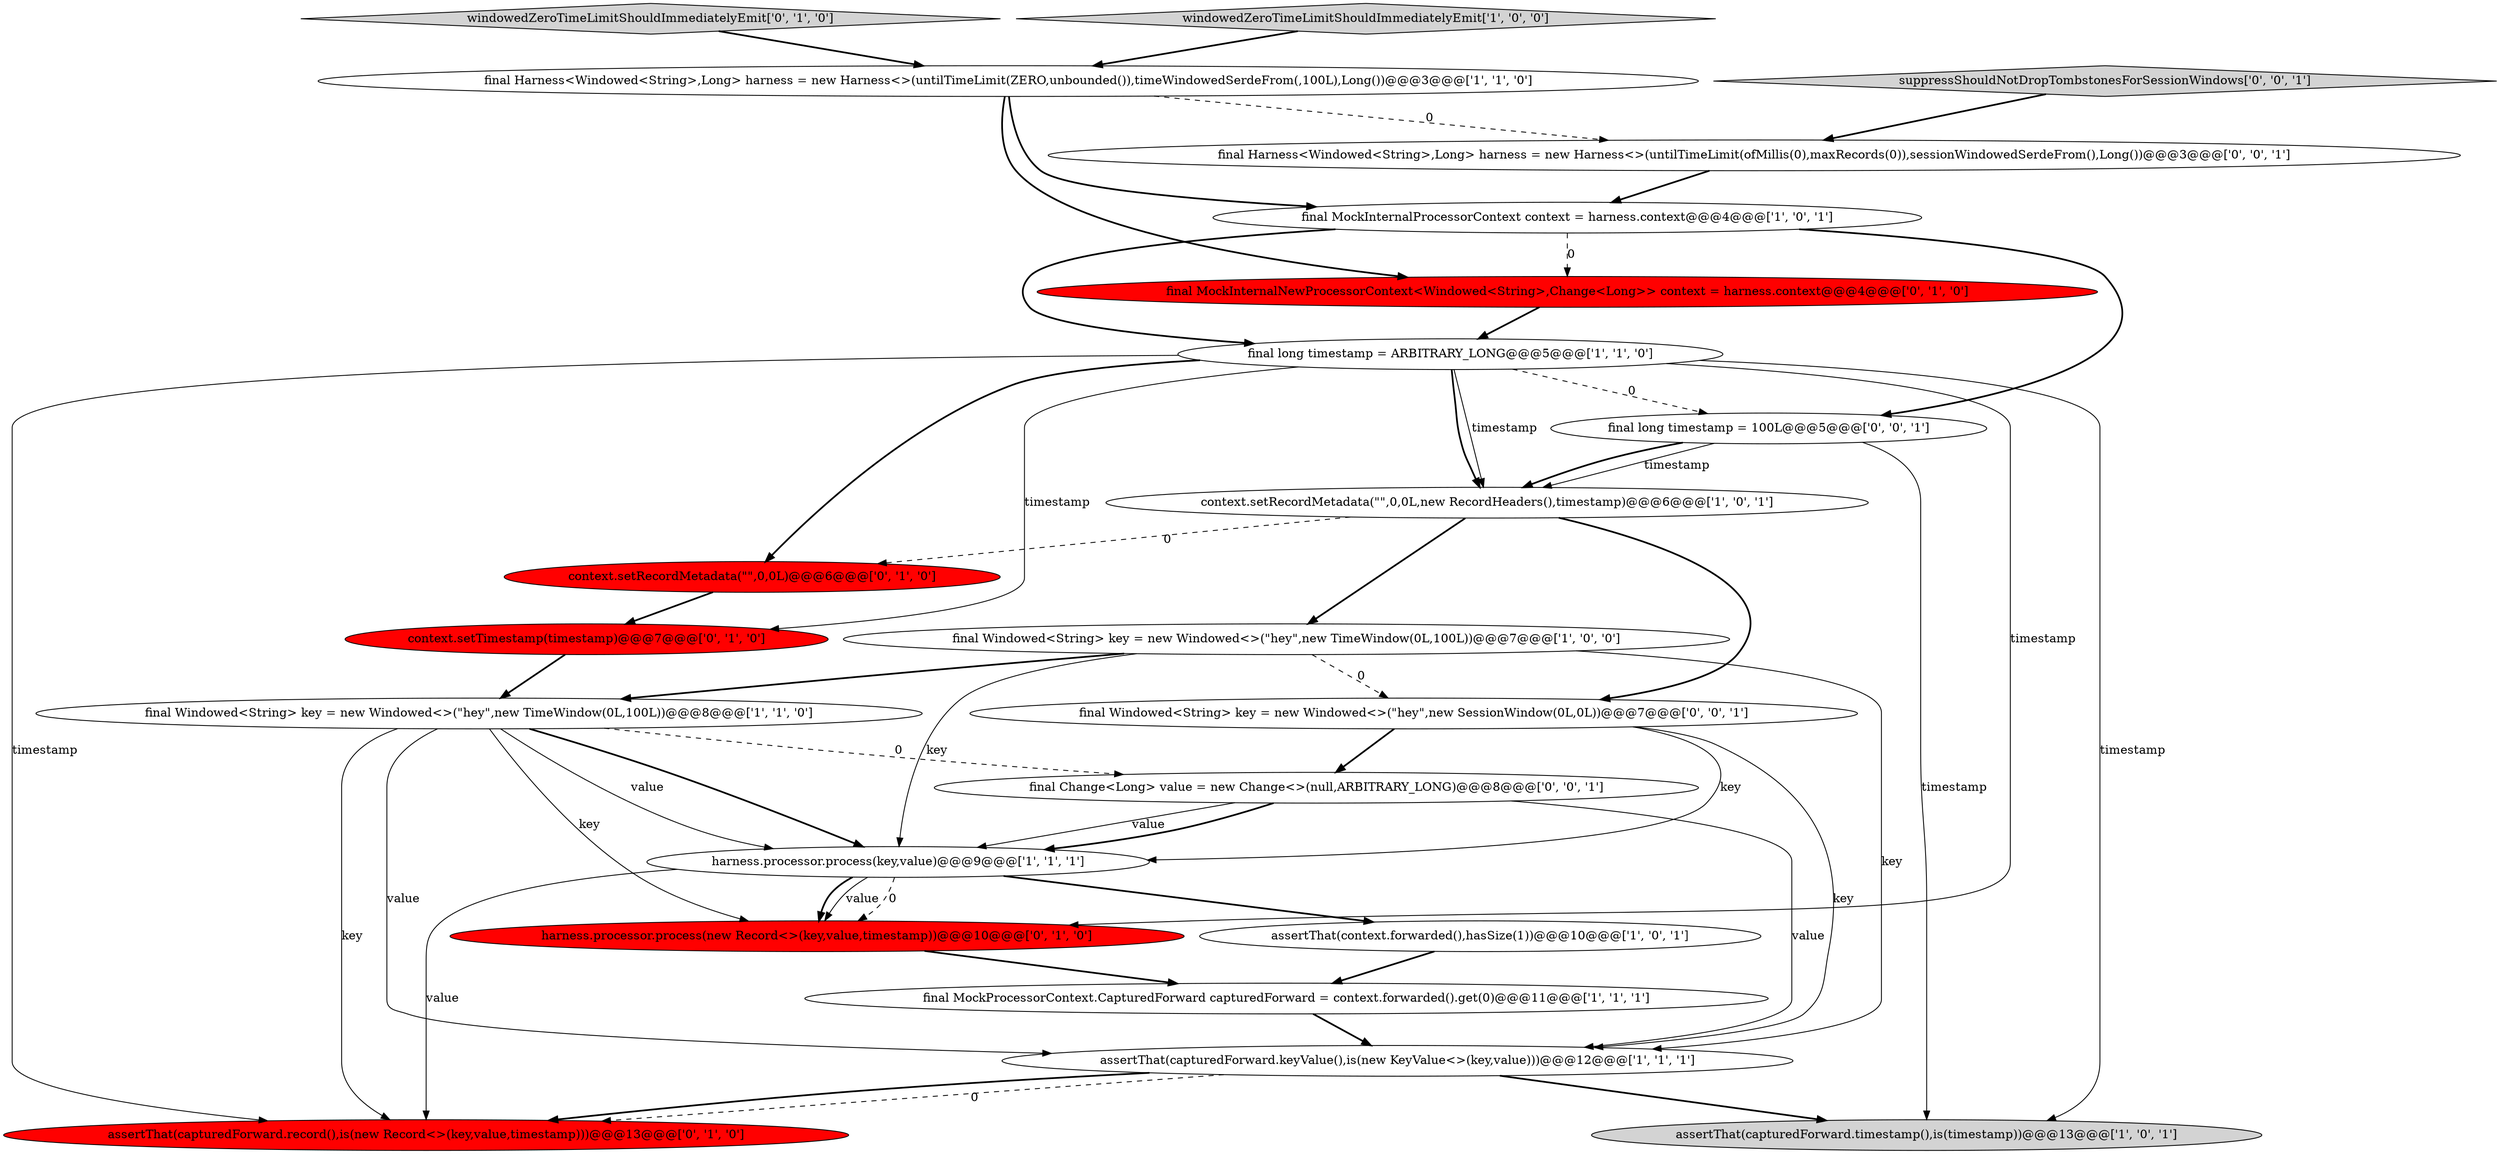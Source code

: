 digraph {
14 [style = filled, label = "assertThat(capturedForward.record(),is(new Record<>(key,value,timestamp)))@@@13@@@['0', '1', '0']", fillcolor = red, shape = ellipse image = "AAA1AAABBB2BBB"];
2 [style = filled, label = "harness.processor.process(key,value)@@@9@@@['1', '1', '1']", fillcolor = white, shape = ellipse image = "AAA0AAABBB1BBB"];
22 [style = filled, label = "suppressShouldNotDropTombstonesForSessionWindows['0', '0', '1']", fillcolor = lightgray, shape = diamond image = "AAA0AAABBB3BBB"];
8 [style = filled, label = "final long timestamp = ARBITRARY_LONG@@@5@@@['1', '1', '0']", fillcolor = white, shape = ellipse image = "AAA0AAABBB1BBB"];
6 [style = filled, label = "assertThat(capturedForward.keyValue(),is(new KeyValue<>(key,value)))@@@12@@@['1', '1', '1']", fillcolor = white, shape = ellipse image = "AAA0AAABBB1BBB"];
16 [style = filled, label = "windowedZeroTimeLimitShouldImmediatelyEmit['0', '1', '0']", fillcolor = lightgray, shape = diamond image = "AAA0AAABBB2BBB"];
10 [style = filled, label = "final Windowed<String> key = new Windowed<>(\"hey\",new TimeWindow(0L,100L))@@@7@@@['1', '0', '0']", fillcolor = white, shape = ellipse image = "AAA0AAABBB1BBB"];
1 [style = filled, label = "final MockInternalProcessorContext context = harness.context@@@4@@@['1', '0', '1']", fillcolor = white, shape = ellipse image = "AAA0AAABBB1BBB"];
12 [style = filled, label = "final MockInternalNewProcessorContext<Windowed<String>,Change<Long>> context = harness.context@@@4@@@['0', '1', '0']", fillcolor = red, shape = ellipse image = "AAA1AAABBB2BBB"];
4 [style = filled, label = "final Harness<Windowed<String>,Long> harness = new Harness<>(untilTimeLimit(ZERO,unbounded()),timeWindowedSerdeFrom(,100L),Long())@@@3@@@['1', '1', '0']", fillcolor = white, shape = ellipse image = "AAA0AAABBB1BBB"];
17 [style = filled, label = "context.setRecordMetadata(\"\",0,0L)@@@6@@@['0', '1', '0']", fillcolor = red, shape = ellipse image = "AAA1AAABBB2BBB"];
21 [style = filled, label = "final Change<Long> value = new Change<>(null,ARBITRARY_LONG)@@@8@@@['0', '0', '1']", fillcolor = white, shape = ellipse image = "AAA0AAABBB3BBB"];
5 [style = filled, label = "assertThat(capturedForward.timestamp(),is(timestamp))@@@13@@@['1', '0', '1']", fillcolor = lightgray, shape = ellipse image = "AAA0AAABBB1BBB"];
9 [style = filled, label = "context.setRecordMetadata(\"\",0,0L,new RecordHeaders(),timestamp)@@@6@@@['1', '0', '1']", fillcolor = white, shape = ellipse image = "AAA0AAABBB1BBB"];
3 [style = filled, label = "assertThat(context.forwarded(),hasSize(1))@@@10@@@['1', '0', '1']", fillcolor = white, shape = ellipse image = "AAA0AAABBB1BBB"];
0 [style = filled, label = "final MockProcessorContext.CapturedForward capturedForward = context.forwarded().get(0)@@@11@@@['1', '1', '1']", fillcolor = white, shape = ellipse image = "AAA0AAABBB1BBB"];
15 [style = filled, label = "harness.processor.process(new Record<>(key,value,timestamp))@@@10@@@['0', '1', '0']", fillcolor = red, shape = ellipse image = "AAA1AAABBB2BBB"];
11 [style = filled, label = "windowedZeroTimeLimitShouldImmediatelyEmit['1', '0', '0']", fillcolor = lightgray, shape = diamond image = "AAA0AAABBB1BBB"];
7 [style = filled, label = "final Windowed<String> key = new Windowed<>(\"hey\",new TimeWindow(0L,100L))@@@8@@@['1', '1', '0']", fillcolor = white, shape = ellipse image = "AAA0AAABBB1BBB"];
19 [style = filled, label = "final long timestamp = 100L@@@5@@@['0', '0', '1']", fillcolor = white, shape = ellipse image = "AAA0AAABBB3BBB"];
20 [style = filled, label = "final Windowed<String> key = new Windowed<>(\"hey\",new SessionWindow(0L,0L))@@@7@@@['0', '0', '1']", fillcolor = white, shape = ellipse image = "AAA0AAABBB3BBB"];
18 [style = filled, label = "final Harness<Windowed<String>,Long> harness = new Harness<>(untilTimeLimit(ofMillis(0),maxRecords(0)),sessionWindowedSerdeFrom(),Long())@@@3@@@['0', '0', '1']", fillcolor = white, shape = ellipse image = "AAA0AAABBB3BBB"];
13 [style = filled, label = "context.setTimestamp(timestamp)@@@7@@@['0', '1', '0']", fillcolor = red, shape = ellipse image = "AAA1AAABBB2BBB"];
4->18 [style = dashed, label="0"];
8->19 [style = dashed, label="0"];
21->2 [style = solid, label="value"];
7->21 [style = dashed, label="0"];
1->8 [style = bold, label=""];
21->6 [style = solid, label="value"];
0->6 [style = bold, label=""];
8->9 [style = solid, label="timestamp"];
2->3 [style = bold, label=""];
11->4 [style = bold, label=""];
8->5 [style = solid, label="timestamp"];
9->20 [style = bold, label=""];
19->9 [style = solid, label="timestamp"];
9->10 [style = bold, label=""];
20->6 [style = solid, label="key"];
6->14 [style = dashed, label="0"];
10->7 [style = bold, label=""];
19->5 [style = solid, label="timestamp"];
2->15 [style = solid, label="value"];
3->0 [style = bold, label=""];
21->2 [style = bold, label=""];
2->15 [style = dashed, label="0"];
20->21 [style = bold, label=""];
6->14 [style = bold, label=""];
8->17 [style = bold, label=""];
1->12 [style = dashed, label="0"];
6->5 [style = bold, label=""];
22->18 [style = bold, label=""];
7->15 [style = solid, label="key"];
2->14 [style = solid, label="value"];
10->2 [style = solid, label="key"];
18->1 [style = bold, label=""];
19->9 [style = bold, label=""];
8->13 [style = solid, label="timestamp"];
7->2 [style = solid, label="value"];
7->2 [style = bold, label=""];
12->8 [style = bold, label=""];
13->7 [style = bold, label=""];
15->0 [style = bold, label=""];
8->14 [style = solid, label="timestamp"];
9->17 [style = dashed, label="0"];
2->15 [style = bold, label=""];
8->9 [style = bold, label=""];
8->15 [style = solid, label="timestamp"];
4->12 [style = bold, label=""];
7->14 [style = solid, label="key"];
7->6 [style = solid, label="value"];
10->20 [style = dashed, label="0"];
4->1 [style = bold, label=""];
17->13 [style = bold, label=""];
10->6 [style = solid, label="key"];
16->4 [style = bold, label=""];
1->19 [style = bold, label=""];
20->2 [style = solid, label="key"];
}
